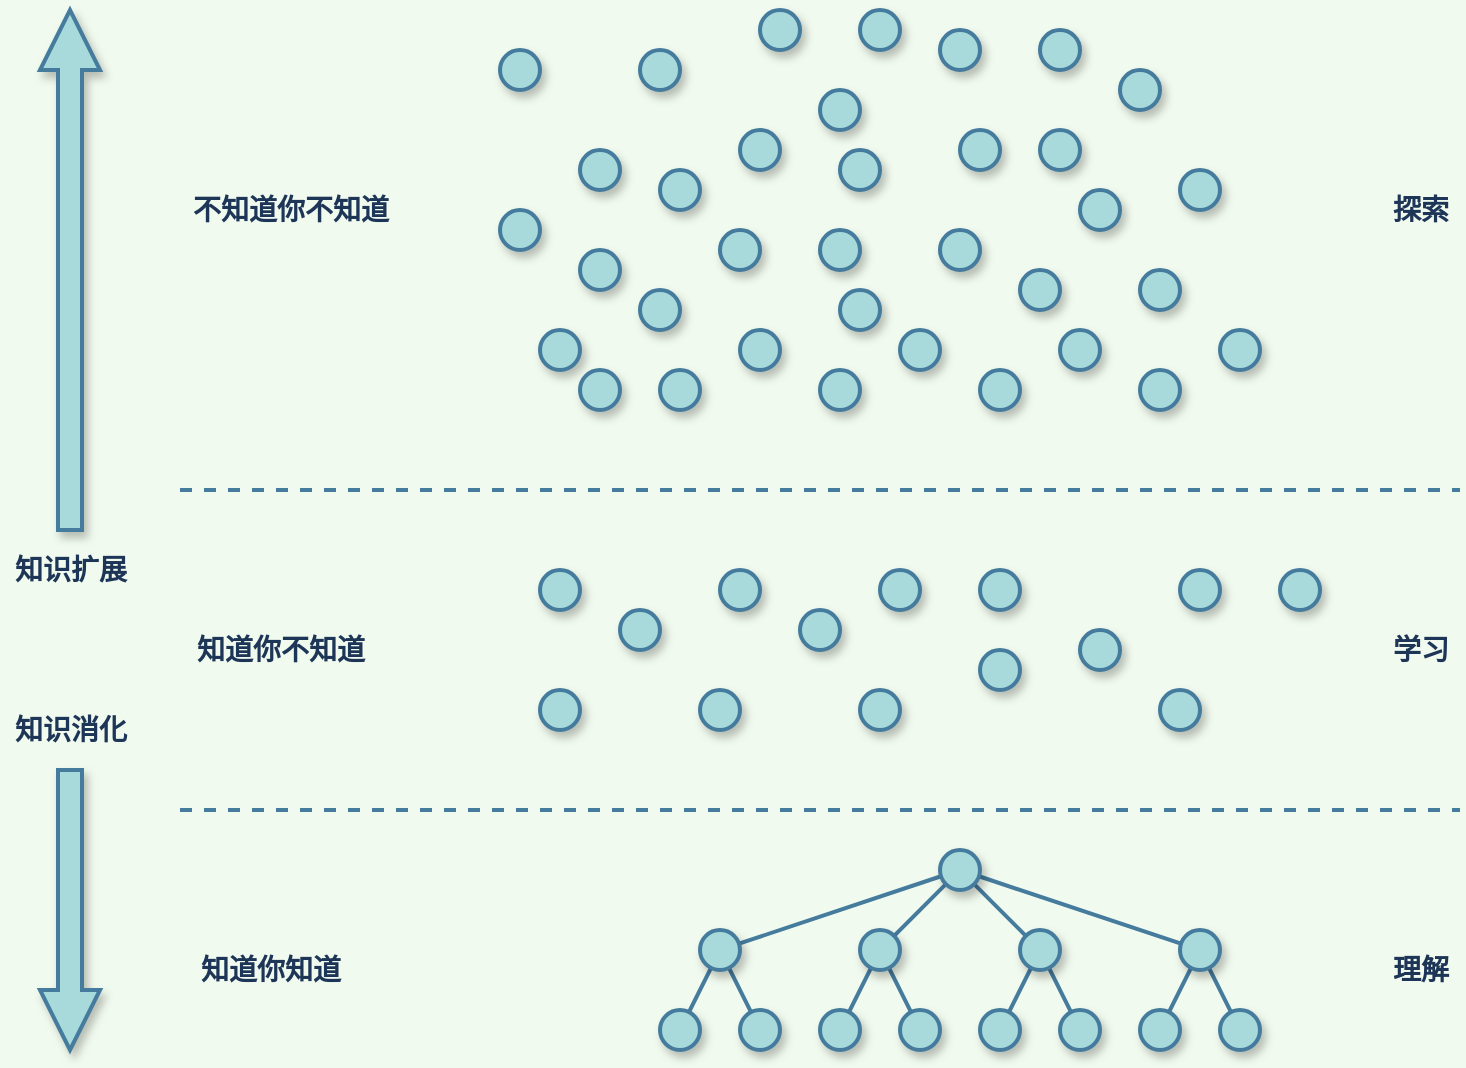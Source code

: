 <mxfile version="14.6.13" type="device" pages="2"><diagram id="Ca0sFENJAlnB6VOYmTz4" name="knowledge-layer"><mxGraphModel dx="1106" dy="852" grid="1" gridSize="10" guides="1" tooltips="1" connect="1" arrows="1" fold="1" page="1" pageScale="1" pageWidth="800" pageHeight="600" background="#F1FAEE" math="0" shadow="0"><root><mxCell id="0"/><mxCell id="1" parent="0"/><mxCell id="a94jEHn9fRnZe94geJ_5-18" value="" style="endArrow=none;html=1;fontSize=14;strokeWidth=2;align=center;dashed=1;fontStyle=1;strokeColor=#457B9D;fontColor=#1D3557;labelBackgroundColor=#F1FAEE;" edge="1" parent="1"><mxGeometry width="50" height="50" relative="1" as="geometry"><mxPoint x="120" y="280" as="sourcePoint"/><mxPoint x="760" y="280" as="targetPoint"/></mxGeometry></mxCell><mxCell id="a94jEHn9fRnZe94geJ_5-1" value="" style="ellipse;whiteSpace=wrap;html=1;aspect=fixed;strokeWidth=2;fontSize=14;fontStyle=1;shadow=1;strokeColor=#457B9D;fontColor=#1D3557;fillColor=#A8DADC;" vertex="1" parent="1"><mxGeometry x="280" y="60" width="20" height="20" as="geometry"/></mxCell><mxCell id="a94jEHn9fRnZe94geJ_5-2" value="" style="ellipse;whiteSpace=wrap;html=1;aspect=fixed;strokeWidth=2;fontSize=14;fontStyle=1;shadow=1;strokeColor=#457B9D;fontColor=#1D3557;fillColor=#A8DADC;" vertex="1" parent="1"><mxGeometry x="300" y="200" width="20" height="20" as="geometry"/></mxCell><mxCell id="a94jEHn9fRnZe94geJ_5-3" value="" style="ellipse;whiteSpace=wrap;html=1;aspect=fixed;strokeWidth=2;fontSize=14;fontStyle=1;shadow=1;strokeColor=#457B9D;fontColor=#1D3557;fillColor=#A8DADC;" vertex="1" parent="1"><mxGeometry x="320" y="110" width="20" height="20" as="geometry"/></mxCell><mxCell id="a94jEHn9fRnZe94geJ_5-4" value="" style="ellipse;whiteSpace=wrap;html=1;aspect=fixed;strokeWidth=2;fontSize=14;fontStyle=1;shadow=1;strokeColor=#457B9D;fontColor=#1D3557;fillColor=#A8DADC;" vertex="1" parent="1"><mxGeometry x="410" y="40" width="20" height="20" as="geometry"/></mxCell><mxCell id="a94jEHn9fRnZe94geJ_5-5" value="" style="ellipse;whiteSpace=wrap;html=1;aspect=fixed;strokeWidth=2;fontSize=14;fontStyle=1;shadow=1;strokeColor=#457B9D;fontColor=#1D3557;fillColor=#A8DADC;" vertex="1" parent="1"><mxGeometry x="540" y="170" width="20" height="20" as="geometry"/></mxCell><mxCell id="a94jEHn9fRnZe94geJ_5-6" value="" style="ellipse;whiteSpace=wrap;html=1;aspect=fixed;strokeWidth=2;fontSize=14;fontStyle=1;shadow=1;strokeColor=#457B9D;fontColor=#1D3557;fillColor=#A8DADC;" vertex="1" parent="1"><mxGeometry x="590" y="70" width="20" height="20" as="geometry"/></mxCell><mxCell id="a94jEHn9fRnZe94geJ_5-8" value="" style="ellipse;whiteSpace=wrap;html=1;aspect=fixed;strokeWidth=2;fontSize=14;fontStyle=1;shadow=1;strokeColor=#457B9D;fontColor=#1D3557;fillColor=#A8DADC;" vertex="1" parent="1"><mxGeometry x="510" y="100" width="20" height="20" as="geometry"/></mxCell><mxCell id="a94jEHn9fRnZe94geJ_5-9" value="" style="ellipse;whiteSpace=wrap;html=1;aspect=fixed;strokeWidth=2;fontSize=14;fontStyle=1;shadow=1;strokeColor=#457B9D;fontColor=#1D3557;fillColor=#A8DADC;" vertex="1" parent="1"><mxGeometry x="460" y="40" width="20" height="20" as="geometry"/></mxCell><mxCell id="a94jEHn9fRnZe94geJ_5-10" value="" style="ellipse;whiteSpace=wrap;html=1;aspect=fixed;strokeWidth=2;fontSize=14;fontStyle=1;shadow=1;strokeColor=#457B9D;fontColor=#1D3557;fillColor=#A8DADC;" vertex="1" parent="1"><mxGeometry x="390" y="150" width="20" height="20" as="geometry"/></mxCell><mxCell id="a94jEHn9fRnZe94geJ_5-11" value="" style="ellipse;whiteSpace=wrap;html=1;aspect=fixed;strokeWidth=2;fontSize=14;fontStyle=1;shadow=1;strokeColor=#457B9D;fontColor=#1D3557;fillColor=#A8DADC;" vertex="1" parent="1"><mxGeometry x="350" y="60" width="20" height="20" as="geometry"/></mxCell><mxCell id="a94jEHn9fRnZe94geJ_5-12" value="" style="ellipse;whiteSpace=wrap;html=1;aspect=fixed;strokeWidth=2;fontSize=14;fontStyle=1;shadow=1;strokeColor=#457B9D;fontColor=#1D3557;fillColor=#A8DADC;" vertex="1" parent="1"><mxGeometry x="450" y="180" width="20" height="20" as="geometry"/></mxCell><mxCell id="a94jEHn9fRnZe94geJ_5-13" value="" style="ellipse;whiteSpace=wrap;html=1;aspect=fixed;strokeWidth=2;fontSize=14;fontStyle=1;shadow=1;strokeColor=#457B9D;fontColor=#1D3557;fillColor=#A8DADC;" vertex="1" parent="1"><mxGeometry x="280" y="140" width="20" height="20" as="geometry"/></mxCell><mxCell id="a94jEHn9fRnZe94geJ_5-14" value="" style="ellipse;whiteSpace=wrap;html=1;aspect=fixed;strokeWidth=2;fontSize=14;fontStyle=1;shadow=1;strokeColor=#457B9D;fontColor=#1D3557;fillColor=#A8DADC;" vertex="1" parent="1"><mxGeometry x="350" y="180" width="20" height="20" as="geometry"/></mxCell><mxCell id="a94jEHn9fRnZe94geJ_5-15" value="" style="ellipse;whiteSpace=wrap;html=1;aspect=fixed;strokeWidth=2;fontSize=14;fontStyle=1;shadow=1;strokeColor=#457B9D;fontColor=#1D3557;fillColor=#A8DADC;" vertex="1" parent="1"><mxGeometry x="620" y="120" width="20" height="20" as="geometry"/></mxCell><mxCell id="a94jEHn9fRnZe94geJ_5-16" value="" style="ellipse;whiteSpace=wrap;html=1;aspect=fixed;strokeWidth=2;fontSize=14;fontStyle=1;shadow=1;strokeColor=#457B9D;fontColor=#1D3557;fillColor=#A8DADC;" vertex="1" parent="1"><mxGeometry x="400" y="100" width="20" height="20" as="geometry"/></mxCell><mxCell id="a94jEHn9fRnZe94geJ_5-19" value="" style="endArrow=none;html=1;fontSize=14;strokeWidth=2;align=center;dashed=1;fontStyle=1;strokeColor=#457B9D;fontColor=#1D3557;labelBackgroundColor=#F1FAEE;" edge="1" parent="1"><mxGeometry width="50" height="50" relative="1" as="geometry"><mxPoint x="120" y="440" as="sourcePoint"/><mxPoint x="760" y="440" as="targetPoint"/></mxGeometry></mxCell><mxCell id="a94jEHn9fRnZe94geJ_5-23" style="rounded=0;orthogonalLoop=1;jettySize=auto;html=1;fontSize=14;strokeWidth=2;align=center;endArrow=none;endFill=0;fontStyle=1;strokeColor=#457B9D;fontColor=#1D3557;labelBackgroundColor=#F1FAEE;" edge="1" parent="1" source="a94jEHn9fRnZe94geJ_5-20" target="a94jEHn9fRnZe94geJ_5-21"><mxGeometry relative="1" as="geometry"/></mxCell><mxCell id="a94jEHn9fRnZe94geJ_5-24" style="edgeStyle=none;rounded=0;orthogonalLoop=1;jettySize=auto;html=1;fontSize=14;endArrow=none;endFill=0;strokeWidth=2;align=center;fontStyle=1;strokeColor=#457B9D;fontColor=#1D3557;labelBackgroundColor=#F1FAEE;" edge="1" parent="1" source="a94jEHn9fRnZe94geJ_5-20" target="a94jEHn9fRnZe94geJ_5-22"><mxGeometry relative="1" as="geometry"/></mxCell><mxCell id="a94jEHn9fRnZe94geJ_5-47" style="edgeStyle=none;rounded=0;orthogonalLoop=1;jettySize=auto;html=1;fontSize=14;endArrow=none;endFill=0;strokeWidth=2;align=center;fontStyle=1;strokeColor=#457B9D;fontColor=#1D3557;labelBackgroundColor=#F1FAEE;" edge="1" parent="1" source="a94jEHn9fRnZe94geJ_5-20" target="a94jEHn9fRnZe94geJ_5-46"><mxGeometry relative="1" as="geometry"/></mxCell><mxCell id="a94jEHn9fRnZe94geJ_5-92" style="edgeStyle=none;rounded=0;orthogonalLoop=1;jettySize=auto;html=1;shadow=0;fontSize=14;endArrow=none;endFill=0;strokeWidth=2;align=center;strokeColor=#457B9D;fontColor=#1D3557;labelBackgroundColor=#F1FAEE;" edge="1" parent="1" source="a94jEHn9fRnZe94geJ_5-20" target="a94jEHn9fRnZe94geJ_5-87"><mxGeometry relative="1" as="geometry"/></mxCell><mxCell id="a94jEHn9fRnZe94geJ_5-20" value="" style="ellipse;whiteSpace=wrap;html=1;aspect=fixed;strokeWidth=2;fontSize=14;fontStyle=1;shadow=1;strokeColor=#457B9D;fontColor=#1D3557;fillColor=#A8DADC;" vertex="1" parent="1"><mxGeometry x="500" y="460" width="20" height="20" as="geometry"/></mxCell><mxCell id="a94jEHn9fRnZe94geJ_5-26" style="edgeStyle=none;rounded=0;orthogonalLoop=1;jettySize=auto;html=1;fontSize=14;endArrow=none;endFill=0;strokeWidth=2;align=center;fontStyle=1;strokeColor=#457B9D;fontColor=#1D3557;labelBackgroundColor=#F1FAEE;" edge="1" parent="1" source="a94jEHn9fRnZe94geJ_5-21" target="a94jEHn9fRnZe94geJ_5-25"><mxGeometry relative="1" as="geometry"/></mxCell><mxCell id="a94jEHn9fRnZe94geJ_5-43" style="edgeStyle=none;rounded=0;orthogonalLoop=1;jettySize=auto;html=1;fontSize=14;endArrow=none;endFill=0;strokeWidth=2;align=center;fontStyle=1;strokeColor=#457B9D;fontColor=#1D3557;labelBackgroundColor=#F1FAEE;" edge="1" parent="1" source="a94jEHn9fRnZe94geJ_5-21" target="a94jEHn9fRnZe94geJ_5-42"><mxGeometry relative="1" as="geometry"/></mxCell><mxCell id="a94jEHn9fRnZe94geJ_5-21" value="" style="ellipse;whiteSpace=wrap;html=1;aspect=fixed;strokeWidth=2;fontSize=14;fontStyle=1;shadow=1;strokeColor=#457B9D;fontColor=#1D3557;fillColor=#A8DADC;" vertex="1" parent="1"><mxGeometry x="460" y="500" width="20" height="20" as="geometry"/></mxCell><mxCell id="a94jEHn9fRnZe94geJ_5-28" style="edgeStyle=none;rounded=0;orthogonalLoop=1;jettySize=auto;html=1;fontSize=14;endArrow=none;endFill=0;strokeWidth=2;align=center;fontStyle=1;strokeColor=#457B9D;fontColor=#1D3557;labelBackgroundColor=#F1FAEE;" edge="1" parent="1" source="a94jEHn9fRnZe94geJ_5-22" target="a94jEHn9fRnZe94geJ_5-27"><mxGeometry relative="1" as="geometry"/></mxCell><mxCell id="a94jEHn9fRnZe94geJ_5-45" style="edgeStyle=none;rounded=0;orthogonalLoop=1;jettySize=auto;html=1;fontSize=14;endArrow=none;endFill=0;strokeWidth=2;align=center;fontStyle=1;strokeColor=#457B9D;fontColor=#1D3557;labelBackgroundColor=#F1FAEE;" edge="1" parent="1" source="a94jEHn9fRnZe94geJ_5-22" target="a94jEHn9fRnZe94geJ_5-44"><mxGeometry relative="1" as="geometry"/></mxCell><mxCell id="a94jEHn9fRnZe94geJ_5-22" value="" style="ellipse;whiteSpace=wrap;html=1;aspect=fixed;strokeWidth=2;fontSize=14;fontStyle=1;shadow=1;strokeColor=#457B9D;fontColor=#1D3557;fillColor=#A8DADC;" vertex="1" parent="1"><mxGeometry x="540" y="500" width="20" height="20" as="geometry"/></mxCell><mxCell id="a94jEHn9fRnZe94geJ_5-25" value="" style="ellipse;whiteSpace=wrap;html=1;aspect=fixed;strokeWidth=2;fontSize=14;fontStyle=1;shadow=1;strokeColor=#457B9D;fontColor=#1D3557;fillColor=#A8DADC;" vertex="1" parent="1"><mxGeometry x="440" y="540" width="20" height="20" as="geometry"/></mxCell><mxCell id="a94jEHn9fRnZe94geJ_5-27" value="" style="ellipse;whiteSpace=wrap;html=1;aspect=fixed;strokeWidth=2;fontSize=14;fontStyle=1;shadow=1;strokeColor=#457B9D;fontColor=#1D3557;fillColor=#A8DADC;" vertex="1" parent="1"><mxGeometry x="560" y="540" width="20" height="20" as="geometry"/></mxCell><mxCell id="a94jEHn9fRnZe94geJ_5-30" value="" style="ellipse;whiteSpace=wrap;html=1;aspect=fixed;strokeWidth=2;fontSize=14;fontStyle=1;shadow=1;strokeColor=#457B9D;fontColor=#1D3557;fillColor=#A8DADC;" vertex="1" parent="1"><mxGeometry x="390" y="320" width="20" height="20" as="geometry"/></mxCell><mxCell id="a94jEHn9fRnZe94geJ_5-31" value="" style="ellipse;whiteSpace=wrap;html=1;aspect=fixed;strokeWidth=2;fontSize=14;fontStyle=1;shadow=1;strokeColor=#457B9D;fontColor=#1D3557;fillColor=#A8DADC;" vertex="1" parent="1"><mxGeometry x="300" y="320" width="20" height="20" as="geometry"/></mxCell><mxCell id="a94jEHn9fRnZe94geJ_5-32" value="" style="ellipse;whiteSpace=wrap;html=1;aspect=fixed;strokeWidth=2;fontSize=14;fontStyle=1;shadow=1;strokeColor=#457B9D;fontColor=#1D3557;fillColor=#A8DADC;" vertex="1" parent="1"><mxGeometry x="340" y="340" width="20" height="20" as="geometry"/></mxCell><mxCell id="a94jEHn9fRnZe94geJ_5-33" value="" style="ellipse;whiteSpace=wrap;html=1;aspect=fixed;strokeWidth=2;fontSize=14;fontStyle=1;shadow=1;strokeColor=#457B9D;fontColor=#1D3557;fillColor=#A8DADC;" vertex="1" parent="1"><mxGeometry x="300" y="380" width="20" height="20" as="geometry"/></mxCell><mxCell id="a94jEHn9fRnZe94geJ_5-34" value="" style="ellipse;whiteSpace=wrap;html=1;aspect=fixed;strokeWidth=2;fontSize=14;fontStyle=1;shadow=1;strokeColor=#457B9D;fontColor=#1D3557;fillColor=#A8DADC;" vertex="1" parent="1"><mxGeometry x="470" y="320" width="20" height="20" as="geometry"/></mxCell><mxCell id="a94jEHn9fRnZe94geJ_5-35" value="" style="ellipse;whiteSpace=wrap;html=1;aspect=fixed;strokeWidth=2;fontSize=14;fontStyle=1;shadow=1;strokeColor=#457B9D;fontColor=#1D3557;fillColor=#A8DADC;" vertex="1" parent="1"><mxGeometry x="380" y="380" width="20" height="20" as="geometry"/></mxCell><mxCell id="a94jEHn9fRnZe94geJ_5-36" value="" style="ellipse;whiteSpace=wrap;html=1;aspect=fixed;strokeWidth=2;fontSize=14;fontStyle=1;shadow=1;strokeColor=#457B9D;fontColor=#1D3557;fillColor=#A8DADC;" vertex="1" parent="1"><mxGeometry x="570" y="350" width="20" height="20" as="geometry"/></mxCell><mxCell id="a94jEHn9fRnZe94geJ_5-38" value="" style="ellipse;whiteSpace=wrap;html=1;aspect=fixed;strokeWidth=2;fontSize=14;fontStyle=1;shadow=1;strokeColor=#457B9D;fontColor=#1D3557;fillColor=#A8DADC;" vertex="1" parent="1"><mxGeometry x="610" y="380" width="20" height="20" as="geometry"/></mxCell><mxCell id="a94jEHn9fRnZe94geJ_5-39" value="" style="ellipse;whiteSpace=wrap;html=1;aspect=fixed;strokeWidth=2;fontSize=14;fontStyle=1;shadow=1;strokeColor=#457B9D;fontColor=#1D3557;fillColor=#A8DADC;" vertex="1" parent="1"><mxGeometry x="620" y="320" width="20" height="20" as="geometry"/></mxCell><mxCell id="a94jEHn9fRnZe94geJ_5-41" value="" style="ellipse;whiteSpace=wrap;html=1;aspect=fixed;strokeWidth=2;fontSize=14;fontStyle=1;shadow=1;strokeColor=#457B9D;fontColor=#1D3557;fillColor=#A8DADC;" vertex="1" parent="1"><mxGeometry x="670" y="320" width="20" height="20" as="geometry"/></mxCell><mxCell id="a94jEHn9fRnZe94geJ_5-42" value="" style="ellipse;whiteSpace=wrap;html=1;aspect=fixed;strokeWidth=2;fontSize=14;fontStyle=1;shadow=1;strokeColor=#457B9D;fontColor=#1D3557;fillColor=#A8DADC;" vertex="1" parent="1"><mxGeometry x="480" y="540" width="20" height="20" as="geometry"/></mxCell><mxCell id="a94jEHn9fRnZe94geJ_5-44" value="" style="ellipse;whiteSpace=wrap;html=1;aspect=fixed;strokeWidth=2;fontSize=14;fontStyle=1;shadow=1;strokeColor=#457B9D;fontColor=#1D3557;fillColor=#A8DADC;" vertex="1" parent="1"><mxGeometry x="520" y="540" width="20" height="20" as="geometry"/></mxCell><mxCell id="a94jEHn9fRnZe94geJ_5-49" style="edgeStyle=none;rounded=0;orthogonalLoop=1;jettySize=auto;html=1;fontSize=14;endArrow=none;endFill=0;strokeWidth=2;align=center;fontStyle=1;strokeColor=#457B9D;fontColor=#1D3557;labelBackgroundColor=#F1FAEE;" edge="1" parent="1" source="a94jEHn9fRnZe94geJ_5-46" target="a94jEHn9fRnZe94geJ_5-48"><mxGeometry relative="1" as="geometry"/></mxCell><mxCell id="a94jEHn9fRnZe94geJ_5-51" style="edgeStyle=none;rounded=0;orthogonalLoop=1;jettySize=auto;html=1;fontSize=14;endArrow=none;endFill=0;strokeWidth=2;align=center;fontStyle=1;strokeColor=#457B9D;fontColor=#1D3557;labelBackgroundColor=#F1FAEE;" edge="1" parent="1" source="a94jEHn9fRnZe94geJ_5-46" target="a94jEHn9fRnZe94geJ_5-50"><mxGeometry relative="1" as="geometry"/></mxCell><mxCell id="a94jEHn9fRnZe94geJ_5-46" value="" style="ellipse;whiteSpace=wrap;html=1;aspect=fixed;strokeWidth=2;fontSize=14;fontStyle=1;shadow=1;strokeColor=#457B9D;fontColor=#1D3557;fillColor=#A8DADC;" vertex="1" parent="1"><mxGeometry x="620" y="500" width="20" height="20" as="geometry"/></mxCell><mxCell id="a94jEHn9fRnZe94geJ_5-48" value="" style="ellipse;whiteSpace=wrap;html=1;aspect=fixed;strokeWidth=2;fontSize=14;fontStyle=1;shadow=1;strokeColor=#457B9D;fontColor=#1D3557;fillColor=#A8DADC;" vertex="1" parent="1"><mxGeometry x="600" y="540" width="20" height="20" as="geometry"/></mxCell><mxCell id="a94jEHn9fRnZe94geJ_5-50" value="" style="ellipse;whiteSpace=wrap;html=1;aspect=fixed;strokeWidth=2;fontSize=14;fontStyle=1;shadow=1;strokeColor=#457B9D;fontColor=#1D3557;fillColor=#A8DADC;" vertex="1" parent="1"><mxGeometry x="640" y="540" width="20" height="20" as="geometry"/></mxCell><mxCell id="a94jEHn9fRnZe94geJ_5-52" value="" style="ellipse;whiteSpace=wrap;html=1;aspect=fixed;strokeWidth=2;fontSize=14;fontStyle=1;shadow=1;strokeColor=#457B9D;fontColor=#1D3557;fillColor=#A8DADC;" vertex="1" parent="1"><mxGeometry x="460" y="380" width="20" height="20" as="geometry"/></mxCell><mxCell id="a94jEHn9fRnZe94geJ_5-55" value="知道你不知道" style="text;html=1;align=center;verticalAlign=middle;resizable=0;points=[];autosize=1;fontSize=14;shadow=0;fontStyle=1;fontColor=#1D3557;" vertex="1" parent="1"><mxGeometry x="120" y="350" width="100" height="20" as="geometry"/></mxCell><mxCell id="a94jEHn9fRnZe94geJ_5-56" value="知道你知道" style="text;html=1;align=center;verticalAlign=middle;resizable=0;points=[];autosize=1;fontSize=14;shadow=0;fontStyle=1;fontColor=#1D3557;" vertex="1" parent="1"><mxGeometry x="120" y="510" width="90" height="20" as="geometry"/></mxCell><mxCell id="a94jEHn9fRnZe94geJ_5-57" value="不知道你不知道" style="text;html=1;align=center;verticalAlign=middle;resizable=0;points=[];autosize=1;fontSize=14;shadow=0;fontStyle=1;fontColor=#1D3557;" vertex="1" parent="1"><mxGeometry x="120" y="130" width="110" height="20" as="geometry"/></mxCell><mxCell id="a94jEHn9fRnZe94geJ_5-61" value="" style="ellipse;whiteSpace=wrap;html=1;aspect=fixed;strokeWidth=2;fontSize=14;fontStyle=1;shadow=1;strokeColor=#457B9D;fontColor=#1D3557;fillColor=#A8DADC;" vertex="1" parent="1"><mxGeometry x="520" y="320" width="20" height="20" as="geometry"/></mxCell><mxCell id="a94jEHn9fRnZe94geJ_5-67" value="" style="ellipse;whiteSpace=wrap;html=1;aspect=fixed;strokeWidth=2;fontSize=14;fontStyle=1;shadow=1;strokeColor=#457B9D;fontColor=#1D3557;fillColor=#A8DADC;" vertex="1" parent="1"><mxGeometry x="450" y="110" width="20" height="20" as="geometry"/></mxCell><mxCell id="a94jEHn9fRnZe94geJ_5-68" value="" style="ellipse;whiteSpace=wrap;html=1;aspect=fixed;strokeWidth=2;fontSize=14;fontStyle=1;shadow=1;strokeColor=#457B9D;fontColor=#1D3557;fillColor=#A8DADC;" vertex="1" parent="1"><mxGeometry x="570" y="130" width="20" height="20" as="geometry"/></mxCell><mxCell id="a94jEHn9fRnZe94geJ_5-69" value="" style="ellipse;whiteSpace=wrap;html=1;aspect=fixed;strokeWidth=2;fontSize=14;fontStyle=1;shadow=1;strokeColor=#457B9D;fontColor=#1D3557;fillColor=#A8DADC;" vertex="1" parent="1"><mxGeometry x="500" y="50" width="20" height="20" as="geometry"/></mxCell><mxCell id="a94jEHn9fRnZe94geJ_5-70" value="" style="ellipse;whiteSpace=wrap;html=1;aspect=fixed;strokeWidth=2;fontSize=14;fontStyle=1;shadow=1;strokeColor=#457B9D;fontColor=#1D3557;fillColor=#A8DADC;" vertex="1" parent="1"><mxGeometry x="500" y="150" width="20" height="20" as="geometry"/></mxCell><mxCell id="a94jEHn9fRnZe94geJ_5-71" value="" style="ellipse;whiteSpace=wrap;html=1;aspect=fixed;strokeWidth=2;fontSize=14;fontStyle=1;shadow=1;strokeColor=#457B9D;fontColor=#1D3557;fillColor=#A8DADC;" vertex="1" parent="1"><mxGeometry x="440" y="150" width="20" height="20" as="geometry"/></mxCell><mxCell id="a94jEHn9fRnZe94geJ_5-72" value="" style="ellipse;whiteSpace=wrap;html=1;aspect=fixed;strokeWidth=2;fontSize=14;fontStyle=1;shadow=1;strokeColor=#457B9D;fontColor=#1D3557;fillColor=#A8DADC;" vertex="1" parent="1"><mxGeometry x="640" y="200" width="20" height="20" as="geometry"/></mxCell><mxCell id="a94jEHn9fRnZe94geJ_5-73" value="" style="ellipse;whiteSpace=wrap;html=1;aspect=fixed;strokeWidth=2;fontSize=14;fontStyle=1;shadow=1;strokeColor=#457B9D;fontColor=#1D3557;fillColor=#A8DADC;" vertex="1" parent="1"><mxGeometry x="440" y="80" width="20" height="20" as="geometry"/></mxCell><mxCell id="a94jEHn9fRnZe94geJ_5-74" value="" style="ellipse;whiteSpace=wrap;html=1;aspect=fixed;strokeWidth=2;fontSize=14;fontStyle=1;shadow=1;strokeColor=#457B9D;fontColor=#1D3557;fillColor=#A8DADC;" vertex="1" parent="1"><mxGeometry x="360" y="120" width="20" height="20" as="geometry"/></mxCell><mxCell id="a94jEHn9fRnZe94geJ_5-75" value="" style="ellipse;whiteSpace=wrap;html=1;aspect=fixed;strokeWidth=2;fontSize=14;fontStyle=1;shadow=1;strokeColor=#457B9D;fontColor=#1D3557;fillColor=#A8DADC;" vertex="1" parent="1"><mxGeometry x="320" y="160" width="20" height="20" as="geometry"/></mxCell><mxCell id="a94jEHn9fRnZe94geJ_5-76" value="" style="ellipse;whiteSpace=wrap;html=1;aspect=fixed;strokeWidth=2;fontSize=14;fontStyle=1;shadow=1;strokeColor=#457B9D;fontColor=#1D3557;fillColor=#A8DADC;" vertex="1" parent="1"><mxGeometry x="550" y="50" width="20" height="20" as="geometry"/></mxCell><mxCell id="a94jEHn9fRnZe94geJ_5-77" value="" style="ellipse;whiteSpace=wrap;html=1;aspect=fixed;strokeWidth=2;fontSize=14;fontStyle=1;shadow=1;strokeColor=#457B9D;fontColor=#1D3557;fillColor=#A8DADC;" vertex="1" parent="1"><mxGeometry x="550" y="100" width="20" height="20" as="geometry"/></mxCell><mxCell id="a94jEHn9fRnZe94geJ_5-78" value="" style="ellipse;whiteSpace=wrap;html=1;aspect=fixed;strokeWidth=2;fontSize=14;fontStyle=1;shadow=1;strokeColor=#457B9D;fontColor=#1D3557;fillColor=#A8DADC;" vertex="1" parent="1"><mxGeometry x="600" y="170" width="20" height="20" as="geometry"/></mxCell><mxCell id="a94jEHn9fRnZe94geJ_5-79" value="" style="ellipse;whiteSpace=wrap;html=1;aspect=fixed;strokeWidth=2;fontSize=14;fontStyle=1;shadow=1;strokeColor=#457B9D;fontColor=#1D3557;fillColor=#A8DADC;" vertex="1" parent="1"><mxGeometry x="430" y="340" width="20" height="20" as="geometry"/></mxCell><mxCell id="a94jEHn9fRnZe94geJ_5-83" value="" style="verticalLabelPosition=bottom;verticalAlign=top;html=1;strokeWidth=2;shape=mxgraph.arrows2.arrow;dy=0.6;dx=30;notch=0;shadow=1;fontSize=14;align=center;direction=north;strokeColor=#457B9D;fontColor=#1D3557;fillColor=#A8DADC;" vertex="1" parent="1"><mxGeometry x="50" y="40" width="30" height="260" as="geometry"/></mxCell><mxCell id="a94jEHn9fRnZe94geJ_5-85" value="" style="verticalLabelPosition=top;verticalAlign=bottom;html=1;strokeWidth=2;shape=mxgraph.arrows2.arrow;dy=0.6;dx=30;notch=0;shadow=1;fontSize=14;align=center;direction=south;labelPosition=center;strokeColor=#457B9D;fontColor=#1D3557;fillColor=#A8DADC;" vertex="1" parent="1"><mxGeometry x="50" y="420" width="30" height="140" as="geometry"/></mxCell><mxCell id="a94jEHn9fRnZe94geJ_5-95" style="edgeStyle=none;rounded=0;orthogonalLoop=1;jettySize=auto;html=1;shadow=0;fontSize=14;endArrow=none;endFill=0;strokeWidth=2;align=center;strokeColor=#457B9D;fontColor=#1D3557;labelBackgroundColor=#F1FAEE;" edge="1" parent="1" source="a94jEHn9fRnZe94geJ_5-87" target="a94jEHn9fRnZe94geJ_5-91"><mxGeometry relative="1" as="geometry"/></mxCell><mxCell id="a94jEHn9fRnZe94geJ_5-96" style="edgeStyle=none;rounded=0;orthogonalLoop=1;jettySize=auto;html=1;shadow=0;fontSize=14;endArrow=none;endFill=0;strokeWidth=2;align=center;strokeColor=#457B9D;fontColor=#1D3557;labelBackgroundColor=#F1FAEE;" edge="1" parent="1" source="a94jEHn9fRnZe94geJ_5-87" target="a94jEHn9fRnZe94geJ_5-90"><mxGeometry relative="1" as="geometry"/></mxCell><mxCell id="a94jEHn9fRnZe94geJ_5-87" value="" style="ellipse;whiteSpace=wrap;html=1;aspect=fixed;strokeWidth=2;fontSize=14;fontStyle=1;shadow=1;strokeColor=#457B9D;fontColor=#1D3557;fillColor=#A8DADC;" vertex="1" parent="1"><mxGeometry x="380" y="500" width="20" height="20" as="geometry"/></mxCell><mxCell id="a94jEHn9fRnZe94geJ_5-90" value="" style="ellipse;whiteSpace=wrap;html=1;aspect=fixed;strokeWidth=2;fontSize=14;fontStyle=1;shadow=1;strokeColor=#457B9D;fontColor=#1D3557;fillColor=#A8DADC;" vertex="1" parent="1"><mxGeometry x="360" y="540" width="20" height="20" as="geometry"/></mxCell><mxCell id="a94jEHn9fRnZe94geJ_5-91" value="" style="ellipse;whiteSpace=wrap;html=1;aspect=fixed;strokeWidth=2;fontSize=14;fontStyle=1;shadow=1;strokeColor=#457B9D;fontColor=#1D3557;fillColor=#A8DADC;" vertex="1" parent="1"><mxGeometry x="400" y="540" width="20" height="20" as="geometry"/></mxCell><mxCell id="a94jEHn9fRnZe94geJ_5-97" value="" style="ellipse;whiteSpace=wrap;html=1;aspect=fixed;strokeWidth=2;fontSize=14;fontStyle=1;shadow=1;strokeColor=#457B9D;fontColor=#1D3557;fillColor=#A8DADC;" vertex="1" parent="1"><mxGeometry x="520" y="360" width="20" height="20" as="geometry"/></mxCell><mxCell id="a94jEHn9fRnZe94geJ_5-100" value="" style="ellipse;whiteSpace=wrap;html=1;aspect=fixed;strokeWidth=2;fontSize=14;fontStyle=1;shadow=1;strokeColor=#457B9D;fontColor=#1D3557;fillColor=#A8DADC;" vertex="1" parent="1"><mxGeometry x="320" y="220" width="20" height="20" as="geometry"/></mxCell><mxCell id="a94jEHn9fRnZe94geJ_5-101" value="" style="ellipse;whiteSpace=wrap;html=1;aspect=fixed;strokeWidth=2;fontSize=14;fontStyle=1;shadow=1;strokeColor=#457B9D;fontColor=#1D3557;fillColor=#A8DADC;" vertex="1" parent="1"><mxGeometry x="360" y="220" width="20" height="20" as="geometry"/></mxCell><mxCell id="a94jEHn9fRnZe94geJ_5-102" value="" style="ellipse;whiteSpace=wrap;html=1;aspect=fixed;strokeWidth=2;fontSize=14;fontStyle=1;shadow=1;strokeColor=#457B9D;fontColor=#1D3557;fillColor=#A8DADC;" vertex="1" parent="1"><mxGeometry x="400" y="200" width="20" height="20" as="geometry"/></mxCell><mxCell id="a94jEHn9fRnZe94geJ_5-103" value="" style="ellipse;whiteSpace=wrap;html=1;aspect=fixed;strokeWidth=2;fontSize=14;fontStyle=1;shadow=1;strokeColor=#457B9D;fontColor=#1D3557;fillColor=#A8DADC;" vertex="1" parent="1"><mxGeometry x="440" y="220" width="20" height="20" as="geometry"/></mxCell><mxCell id="a94jEHn9fRnZe94geJ_5-104" value="" style="ellipse;whiteSpace=wrap;html=1;aspect=fixed;strokeWidth=2;fontSize=14;fontStyle=1;shadow=1;strokeColor=#457B9D;fontColor=#1D3557;fillColor=#A8DADC;" vertex="1" parent="1"><mxGeometry x="480" y="200" width="20" height="20" as="geometry"/></mxCell><mxCell id="a94jEHn9fRnZe94geJ_5-105" value="" style="ellipse;whiteSpace=wrap;html=1;aspect=fixed;strokeWidth=2;fontSize=14;fontStyle=1;shadow=1;strokeColor=#457B9D;fontColor=#1D3557;fillColor=#A8DADC;" vertex="1" parent="1"><mxGeometry x="520" y="220" width="20" height="20" as="geometry"/></mxCell><mxCell id="a94jEHn9fRnZe94geJ_5-106" value="" style="ellipse;whiteSpace=wrap;html=1;aspect=fixed;strokeWidth=2;fontSize=14;fontStyle=1;shadow=1;strokeColor=#457B9D;fontColor=#1D3557;fillColor=#A8DADC;" vertex="1" parent="1"><mxGeometry x="560" y="200" width="20" height="20" as="geometry"/></mxCell><mxCell id="a94jEHn9fRnZe94geJ_5-107" value="" style="ellipse;whiteSpace=wrap;html=1;aspect=fixed;strokeWidth=2;fontSize=14;fontStyle=1;shadow=1;strokeColor=#457B9D;fontColor=#1D3557;fillColor=#A8DADC;" vertex="1" parent="1"><mxGeometry x="600" y="220" width="20" height="20" as="geometry"/></mxCell><mxCell id="vtTW__GkIYUqdh8EAVJc-2" value="知识消化" style="text;html=1;align=center;verticalAlign=middle;resizable=0;points=[];autosize=1;fontSize=14;shadow=0;fontStyle=1;fontColor=#1D3557;" vertex="1" parent="1"><mxGeometry x="30" y="390" width="70" height="20" as="geometry"/></mxCell><mxCell id="vtTW__GkIYUqdh8EAVJc-3" value="知识扩展" style="text;html=1;align=center;verticalAlign=middle;resizable=0;points=[];autosize=1;fontSize=14;shadow=0;fontStyle=1;fontColor=#1D3557;" vertex="1" parent="1"><mxGeometry x="30" y="310" width="70" height="20" as="geometry"/></mxCell><mxCell id="vtTW__GkIYUqdh8EAVJc-4" value="学习" style="text;html=1;align=center;verticalAlign=middle;resizable=0;points=[];autosize=1;fontSize=14;shadow=0;fontStyle=1;fontColor=#1D3557;" vertex="1" parent="1"><mxGeometry x="720" y="350" width="40" height="20" as="geometry"/></mxCell><mxCell id="vtTW__GkIYUqdh8EAVJc-5" value="探索" style="text;html=1;align=center;verticalAlign=middle;resizable=0;points=[];autosize=1;fontSize=14;shadow=0;fontStyle=1;fontColor=#1D3557;" vertex="1" parent="1"><mxGeometry x="720" y="130" width="40" height="20" as="geometry"/></mxCell><mxCell id="vtTW__GkIYUqdh8EAVJc-6" value="理解" style="text;html=1;align=center;verticalAlign=middle;resizable=0;points=[];autosize=1;fontSize=14;shadow=0;fontStyle=1;fontColor=#1D3557;" vertex="1" parent="1"><mxGeometry x="720" y="510" width="40" height="20" as="geometry"/></mxCell></root></mxGraphModel></diagram><diagram id="mfbwAnrhIcgA8HLGH15T" name="Page-2"><mxGraphModel dx="951" dy="677" grid="1" gridSize="10" guides="1" tooltips="1" connect="1" arrows="1" fold="1" page="1" pageScale="1" pageWidth="800" pageHeight="600" math="0" shadow="0"><root><mxCell id="9585TwVtL8lzAsqzAnH4-0"/><mxCell id="9585TwVtL8lzAsqzAnH4-1" parent="9585TwVtL8lzAsqzAnH4-0"/></root></mxGraphModel></diagram></mxfile>